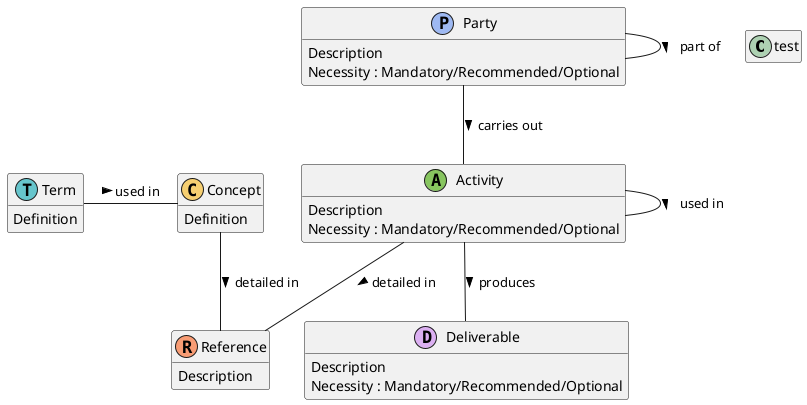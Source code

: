 @startuml
'title Standard modelling metamodel

!startsub STYLE
class test
!endsub
'scale 1000 width
'skinparam packageStyle frame
'skinparam linetype polyline
'top to bottom direction
hide empty members
'hide circle
'hide stereotype 

' spare colours from the palette... #FE88B1,#C9DB74,#8BE0A4,#B497E7,#D3B484,#B3B3B3

class term as "Term" << (T,#66C5CC) >> {
{field} Definition
}
class concept as "Concept"<< (C,#F6CF71) >> {
{field} Definition
}
class reference as "Reference" << (R,#F89C74) >> {
{field} Description
}
class deliverable as "Deliverable" << (D,#DCB0F2) >> {
{field} Description
Necessity : Mandatory/Recommended/Optional
}
class activity as "Activity" << (A,#87C55F) >> {
{field} Description
Necessity : Mandatory/Recommended/Optional
}
class party as "Party" << (P,#9EB9F3) >> {
{field} Description
Necessity : Mandatory/Recommended/Optional
}

term - concept : used in >
activity -- activity : used in >
party -- party : part of >
activity -- deliverable : produces >
party -- activity : carries out >
activity -- reference : detailed in >
concept -- reference : detailed in >
@enduml
